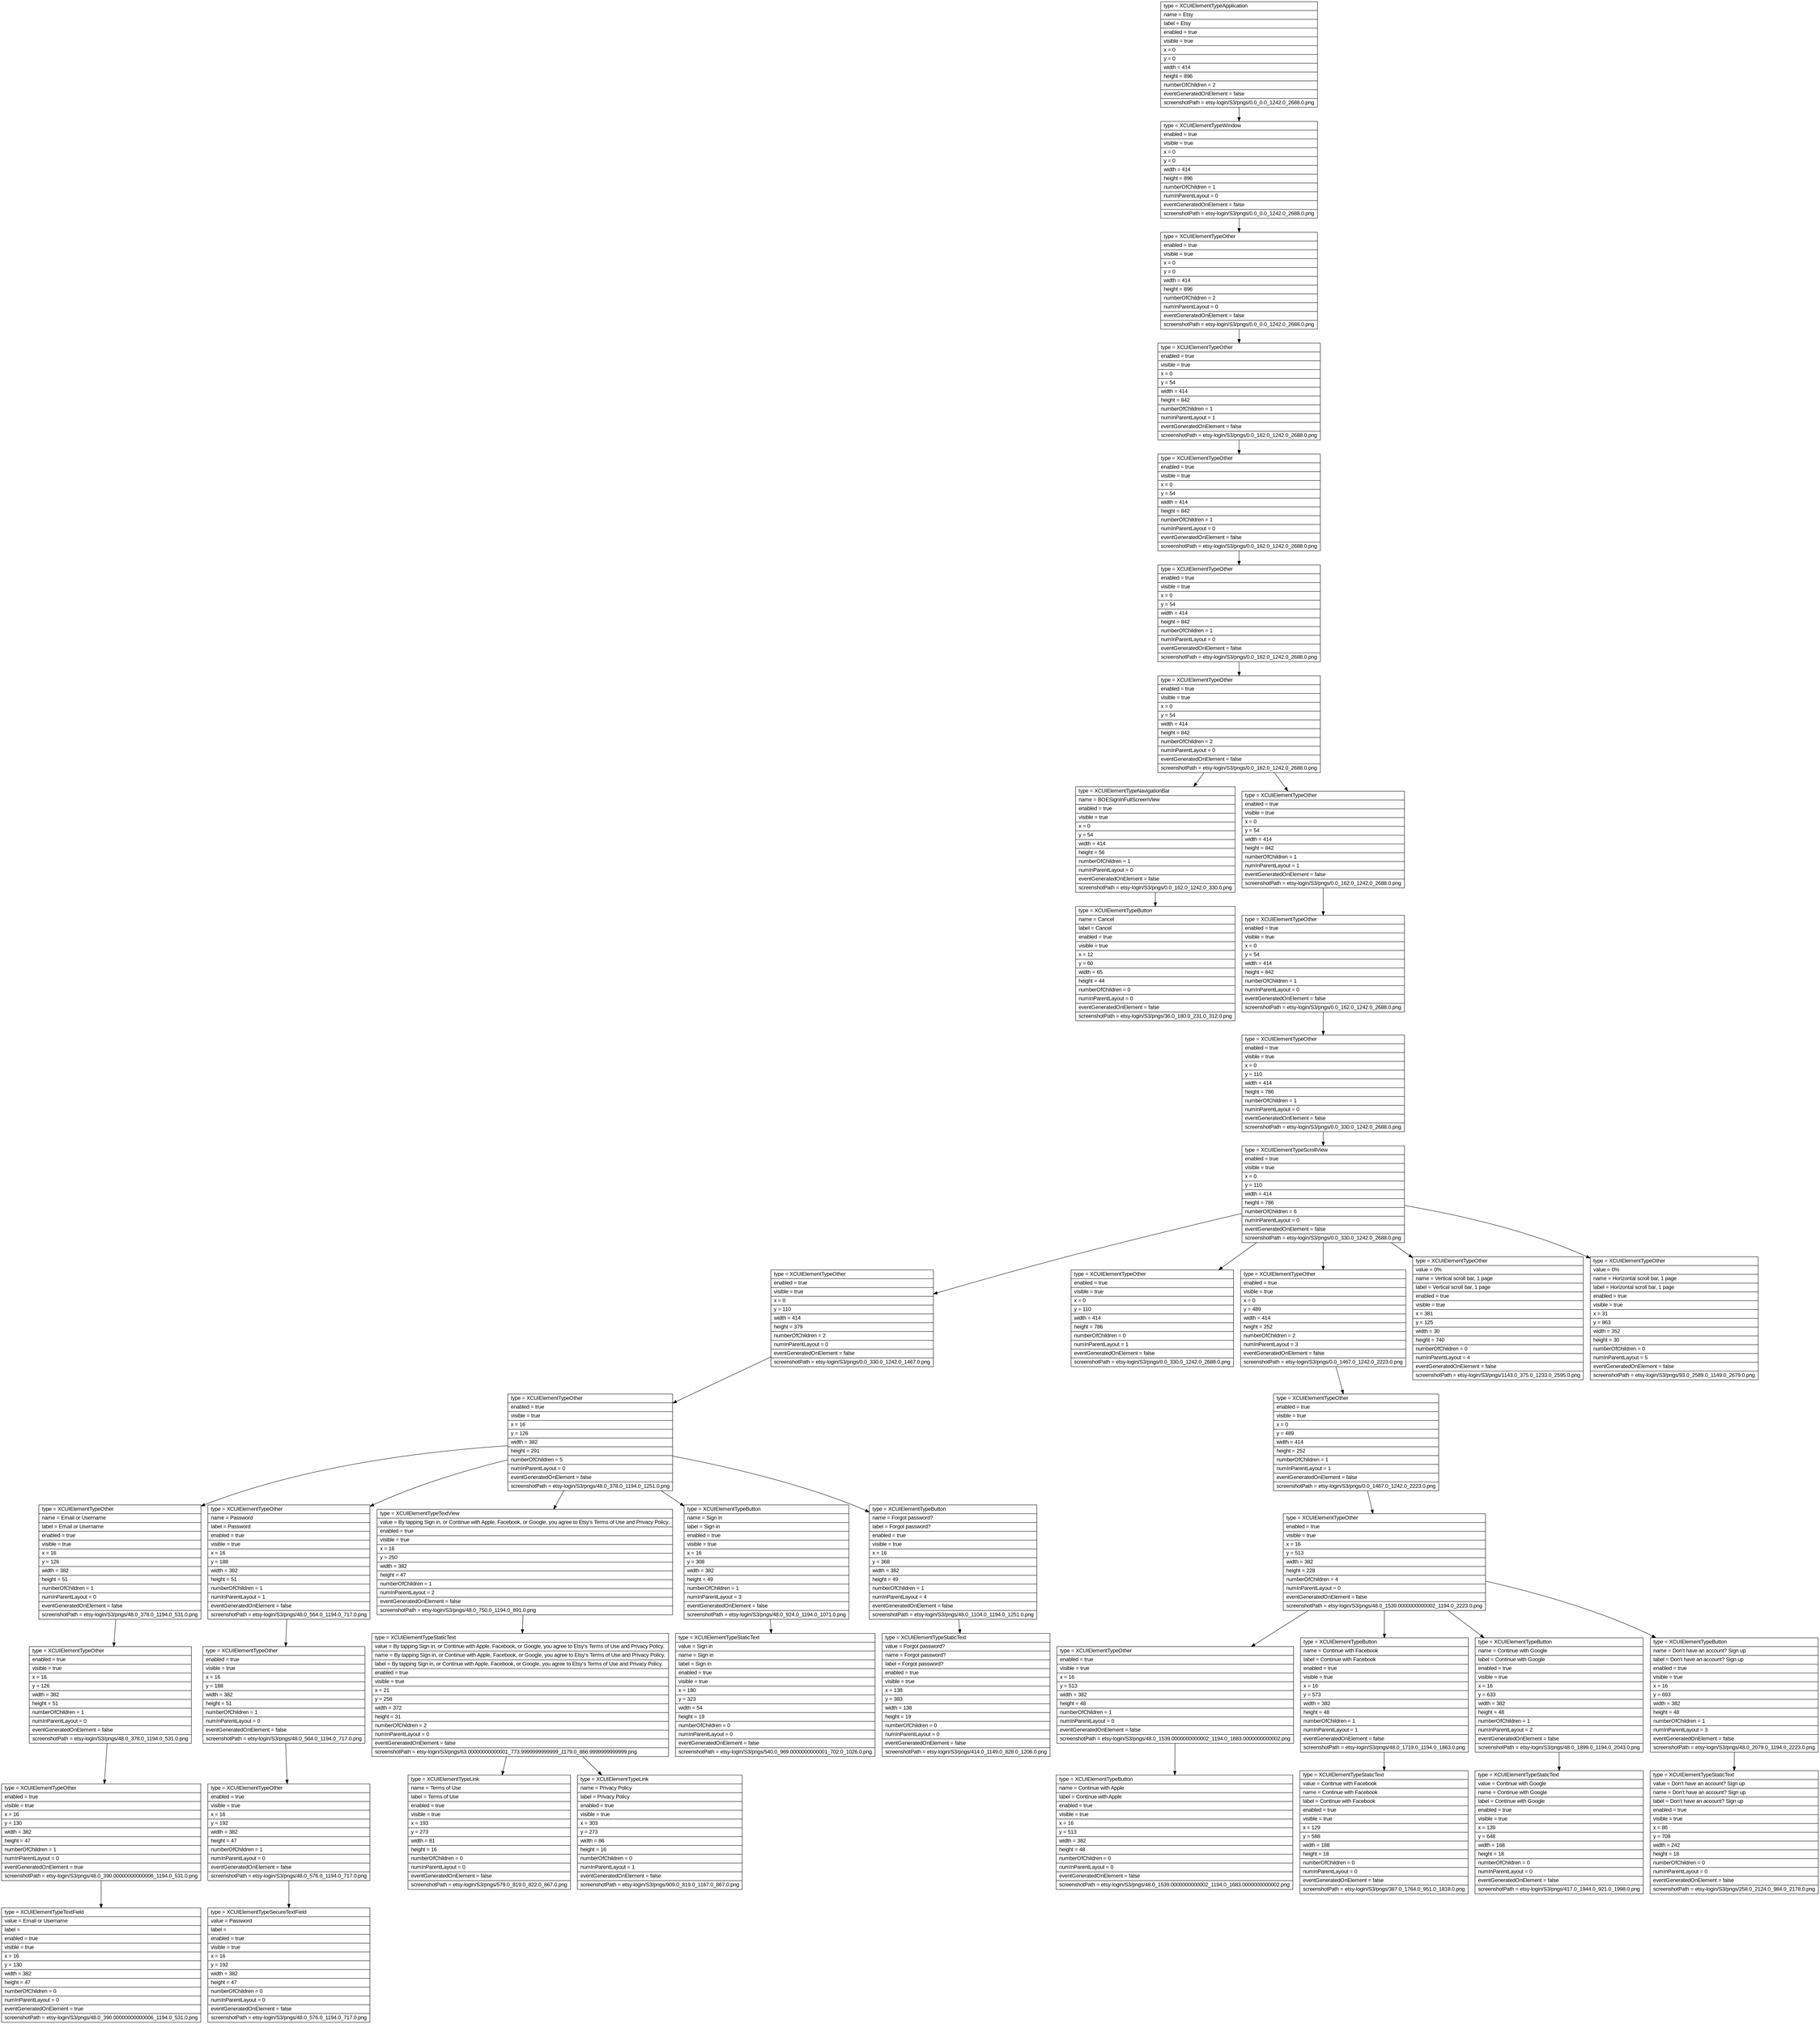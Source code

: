digraph Layout {

	node [shape=record fontname=Arial];

	0	[label="{type = XCUIElementTypeApplication\l|name = Etsy\l|label = Etsy\l|enabled = true\l|visible = true\l|x = 0\l|y = 0\l|width = 414\l|height = 896\l|numberOfChildren = 2\l|eventGeneratedOnElement = false \l|screenshotPath = etsy-login/S3/pngs/0.0_0.0_1242.0_2688.0.png\l}"]
	1	[label="{type = XCUIElementTypeWindow\l|enabled = true\l|visible = true\l|x = 0\l|y = 0\l|width = 414\l|height = 896\l|numberOfChildren = 1\l|numInParentLayout = 0\l|eventGeneratedOnElement = false \l|screenshotPath = etsy-login/S3/pngs/0.0_0.0_1242.0_2688.0.png\l}"]
	2	[label="{type = XCUIElementTypeOther\l|enabled = true\l|visible = true\l|x = 0\l|y = 0\l|width = 414\l|height = 896\l|numberOfChildren = 2\l|numInParentLayout = 0\l|eventGeneratedOnElement = false \l|screenshotPath = etsy-login/S3/pngs/0.0_0.0_1242.0_2688.0.png\l}"]
	3	[label="{type = XCUIElementTypeOther\l|enabled = true\l|visible = true\l|x = 0\l|y = 54\l|width = 414\l|height = 842\l|numberOfChildren = 1\l|numInParentLayout = 1\l|eventGeneratedOnElement = false \l|screenshotPath = etsy-login/S3/pngs/0.0_162.0_1242.0_2688.0.png\l}"]
	4	[label="{type = XCUIElementTypeOther\l|enabled = true\l|visible = true\l|x = 0\l|y = 54\l|width = 414\l|height = 842\l|numberOfChildren = 1\l|numInParentLayout = 0\l|eventGeneratedOnElement = false \l|screenshotPath = etsy-login/S3/pngs/0.0_162.0_1242.0_2688.0.png\l}"]
	5	[label="{type = XCUIElementTypeOther\l|enabled = true\l|visible = true\l|x = 0\l|y = 54\l|width = 414\l|height = 842\l|numberOfChildren = 1\l|numInParentLayout = 0\l|eventGeneratedOnElement = false \l|screenshotPath = etsy-login/S3/pngs/0.0_162.0_1242.0_2688.0.png\l}"]
	6	[label="{type = XCUIElementTypeOther\l|enabled = true\l|visible = true\l|x = 0\l|y = 54\l|width = 414\l|height = 842\l|numberOfChildren = 2\l|numInParentLayout = 0\l|eventGeneratedOnElement = false \l|screenshotPath = etsy-login/S3/pngs/0.0_162.0_1242.0_2688.0.png\l}"]
	7	[label="{type = XCUIElementTypeNavigationBar\l|name = BOESignInFullScreenView\l|enabled = true\l|visible = true\l|x = 0\l|y = 54\l|width = 414\l|height = 56\l|numberOfChildren = 1\l|numInParentLayout = 0\l|eventGeneratedOnElement = false \l|screenshotPath = etsy-login/S3/pngs/0.0_162.0_1242.0_330.0.png\l}"]
	8	[label="{type = XCUIElementTypeOther\l|enabled = true\l|visible = true\l|x = 0\l|y = 54\l|width = 414\l|height = 842\l|numberOfChildren = 1\l|numInParentLayout = 1\l|eventGeneratedOnElement = false \l|screenshotPath = etsy-login/S3/pngs/0.0_162.0_1242.0_2688.0.png\l}"]
	9	[label="{type = XCUIElementTypeButton\l|name = Cancel\l|label = Cancel\l|enabled = true\l|visible = true\l|x = 12\l|y = 60\l|width = 65\l|height = 44\l|numberOfChildren = 0\l|numInParentLayout = 0\l|eventGeneratedOnElement = false \l|screenshotPath = etsy-login/S3/pngs/36.0_180.0_231.0_312.0.png\l}"]
	10	[label="{type = XCUIElementTypeOther\l|enabled = true\l|visible = true\l|x = 0\l|y = 54\l|width = 414\l|height = 842\l|numberOfChildren = 1\l|numInParentLayout = 0\l|eventGeneratedOnElement = false \l|screenshotPath = etsy-login/S3/pngs/0.0_162.0_1242.0_2688.0.png\l}"]
	11	[label="{type = XCUIElementTypeOther\l|enabled = true\l|visible = true\l|x = 0\l|y = 110\l|width = 414\l|height = 786\l|numberOfChildren = 1\l|numInParentLayout = 0\l|eventGeneratedOnElement = false \l|screenshotPath = etsy-login/S3/pngs/0.0_330.0_1242.0_2688.0.png\l}"]
	12	[label="{type = XCUIElementTypeScrollView\l|enabled = true\l|visible = true\l|x = 0\l|y = 110\l|width = 414\l|height = 786\l|numberOfChildren = 6\l|numInParentLayout = 0\l|eventGeneratedOnElement = false \l|screenshotPath = etsy-login/S3/pngs/0.0_330.0_1242.0_2688.0.png\l}"]
	13	[label="{type = XCUIElementTypeOther\l|enabled = true\l|visible = true\l|x = 0\l|y = 110\l|width = 414\l|height = 379\l|numberOfChildren = 2\l|numInParentLayout = 0\l|eventGeneratedOnElement = false \l|screenshotPath = etsy-login/S3/pngs/0.0_330.0_1242.0_1467.0.png\l}"]
	14	[label="{type = XCUIElementTypeOther\l|enabled = true\l|visible = true\l|x = 0\l|y = 110\l|width = 414\l|height = 786\l|numberOfChildren = 0\l|numInParentLayout = 1\l|eventGeneratedOnElement = false \l|screenshotPath = etsy-login/S3/pngs/0.0_330.0_1242.0_2688.0.png\l}"]
	15	[label="{type = XCUIElementTypeOther\l|enabled = true\l|visible = true\l|x = 0\l|y = 489\l|width = 414\l|height = 252\l|numberOfChildren = 2\l|numInParentLayout = 3\l|eventGeneratedOnElement = false \l|screenshotPath = etsy-login/S3/pngs/0.0_1467.0_1242.0_2223.0.png\l}"]
	16	[label="{type = XCUIElementTypeOther\l|value = 0%\l|name = Vertical scroll bar, 1 page\l|label = Vertical scroll bar, 1 page\l|enabled = true\l|visible = true\l|x = 381\l|y = 125\l|width = 30\l|height = 740\l|numberOfChildren = 0\l|numInParentLayout = 4\l|eventGeneratedOnElement = false \l|screenshotPath = etsy-login/S3/pngs/1143.0_375.0_1233.0_2595.0.png\l}"]
	17	[label="{type = XCUIElementTypeOther\l|value = 0%\l|name = Horizontal scroll bar, 1 page\l|label = Horizontal scroll bar, 1 page\l|enabled = true\l|visible = true\l|x = 31\l|y = 863\l|width = 352\l|height = 30\l|numberOfChildren = 0\l|numInParentLayout = 5\l|eventGeneratedOnElement = false \l|screenshotPath = etsy-login/S3/pngs/93.0_2589.0_1149.0_2679.0.png\l}"]
	18	[label="{type = XCUIElementTypeOther\l|enabled = true\l|visible = true\l|x = 16\l|y = 126\l|width = 382\l|height = 291\l|numberOfChildren = 5\l|numInParentLayout = 0\l|eventGeneratedOnElement = false \l|screenshotPath = etsy-login/S3/pngs/48.0_378.0_1194.0_1251.0.png\l}"]
	19	[label="{type = XCUIElementTypeOther\l|enabled = true\l|visible = true\l|x = 0\l|y = 489\l|width = 414\l|height = 252\l|numberOfChildren = 1\l|numInParentLayout = 1\l|eventGeneratedOnElement = false \l|screenshotPath = etsy-login/S3/pngs/0.0_1467.0_1242.0_2223.0.png\l}"]
	20	[label="{type = XCUIElementTypeOther\l|name = Email or Username\l|label = Email or Username\l|enabled = true\l|visible = true\l|x = 16\l|y = 126\l|width = 382\l|height = 51\l|numberOfChildren = 1\l|numInParentLayout = 0\l|eventGeneratedOnElement = false \l|screenshotPath = etsy-login/S3/pngs/48.0_378.0_1194.0_531.0.png\l}"]
	21	[label="{type = XCUIElementTypeOther\l|name = Password\l|label = Password\l|enabled = true\l|visible = true\l|x = 16\l|y = 188\l|width = 382\l|height = 51\l|numberOfChildren = 1\l|numInParentLayout = 1\l|eventGeneratedOnElement = false \l|screenshotPath = etsy-login/S3/pngs/48.0_564.0_1194.0_717.0.png\l}"]
	22	[label="{type = XCUIElementTypeTextView\l|value = By tapping Sign in, or Continue with Apple, Facebook, or Google, you agree to Etsy's Terms of Use and Privacy Policy.\l|enabled = true\l|visible = true\l|x = 16\l|y = 250\l|width = 382\l|height = 47\l|numberOfChildren = 1\l|numInParentLayout = 2\l|eventGeneratedOnElement = false \l|screenshotPath = etsy-login/S3/pngs/48.0_750.0_1194.0_891.0.png\l}"]
	23	[label="{type = XCUIElementTypeButton\l|name = Sign in\l|label = Sign in\l|enabled = true\l|visible = true\l|x = 16\l|y = 308\l|width = 382\l|height = 49\l|numberOfChildren = 1\l|numInParentLayout = 3\l|eventGeneratedOnElement = false \l|screenshotPath = etsy-login/S3/pngs/48.0_924.0_1194.0_1071.0.png\l}"]
	24	[label="{type = XCUIElementTypeButton\l|name = Forgot password?\l|label = Forgot password?\l|enabled = true\l|visible = true\l|x = 16\l|y = 368\l|width = 382\l|height = 49\l|numberOfChildren = 1\l|numInParentLayout = 4\l|eventGeneratedOnElement = false \l|screenshotPath = etsy-login/S3/pngs/48.0_1104.0_1194.0_1251.0.png\l}"]
	25	[label="{type = XCUIElementTypeOther\l|enabled = true\l|visible = true\l|x = 16\l|y = 513\l|width = 382\l|height = 228\l|numberOfChildren = 4\l|numInParentLayout = 0\l|eventGeneratedOnElement = false \l|screenshotPath = etsy-login/S3/pngs/48.0_1539.0000000000002_1194.0_2223.0.png\l}"]
	26	[label="{type = XCUIElementTypeOther\l|enabled = true\l|visible = true\l|x = 16\l|y = 126\l|width = 382\l|height = 51\l|numberOfChildren = 1\l|numInParentLayout = 0\l|eventGeneratedOnElement = false \l|screenshotPath = etsy-login/S3/pngs/48.0_378.0_1194.0_531.0.png\l}"]
	27	[label="{type = XCUIElementTypeOther\l|enabled = true\l|visible = true\l|x = 16\l|y = 188\l|width = 382\l|height = 51\l|numberOfChildren = 1\l|numInParentLayout = 0\l|eventGeneratedOnElement = false \l|screenshotPath = etsy-login/S3/pngs/48.0_564.0_1194.0_717.0.png\l}"]
	28	[label="{type = XCUIElementTypeStaticText\l|value = By tapping Sign in, or Continue with Apple, Facebook, or Google, you agree to Etsy's Terms of Use and Privacy Policy.\l|name = By tapping Sign in, or Continue with Apple, Facebook, or Google, you agree to Etsy's Terms of Use and Privacy Policy.\l|label = By tapping Sign in, or Continue with Apple, Facebook, or Google, you agree to Etsy's Terms of Use and Privacy Policy.\l|enabled = true\l|visible = true\l|x = 21\l|y = 258\l|width = 372\l|height = 31\l|numberOfChildren = 2\l|numInParentLayout = 0\l|eventGeneratedOnElement = false \l|screenshotPath = etsy-login/S3/pngs/63.00000000000001_773.9999999999999_1179.0_866.9999999999999.png\l}"]
	29	[label="{type = XCUIElementTypeStaticText\l|value = Sign in\l|name = Sign in\l|label = Sign in\l|enabled = true\l|visible = true\l|x = 180\l|y = 323\l|width = 54\l|height = 19\l|numberOfChildren = 0\l|numInParentLayout = 0\l|eventGeneratedOnElement = false \l|screenshotPath = etsy-login/S3/pngs/540.0_969.0000000000001_702.0_1026.0.png\l}"]
	30	[label="{type = XCUIElementTypeStaticText\l|value = Forgot password?\l|name = Forgot password?\l|label = Forgot password?\l|enabled = true\l|visible = true\l|x = 138\l|y = 383\l|width = 138\l|height = 19\l|numberOfChildren = 0\l|numInParentLayout = 0\l|eventGeneratedOnElement = false \l|screenshotPath = etsy-login/S3/pngs/414.0_1149.0_828.0_1206.0.png\l}"]
	31	[label="{type = XCUIElementTypeOther\l|enabled = true\l|visible = true\l|x = 16\l|y = 513\l|width = 382\l|height = 48\l|numberOfChildren = 1\l|numInParentLayout = 0\l|eventGeneratedOnElement = false \l|screenshotPath = etsy-login/S3/pngs/48.0_1539.0000000000002_1194.0_1683.0000000000002.png\l}"]
	32	[label="{type = XCUIElementTypeButton\l|name = Continue with Facebook\l|label = Continue with Facebook\l|enabled = true\l|visible = true\l|x = 16\l|y = 573\l|width = 382\l|height = 48\l|numberOfChildren = 1\l|numInParentLayout = 1\l|eventGeneratedOnElement = false \l|screenshotPath = etsy-login/S3/pngs/48.0_1719.0_1194.0_1863.0.png\l}"]
	33	[label="{type = XCUIElementTypeButton\l|name = Continue with Google\l|label = Continue with Google\l|enabled = true\l|visible = true\l|x = 16\l|y = 633\l|width = 382\l|height = 48\l|numberOfChildren = 1\l|numInParentLayout = 2\l|eventGeneratedOnElement = false \l|screenshotPath = etsy-login/S3/pngs/48.0_1899.0_1194.0_2043.0.png\l}"]
	34	[label="{type = XCUIElementTypeButton\l|name = Don't have an account? Sign up\l|label = Don't have an account? Sign up\l|enabled = true\l|visible = true\l|x = 16\l|y = 693\l|width = 382\l|height = 48\l|numberOfChildren = 1\l|numInParentLayout = 3\l|eventGeneratedOnElement = false \l|screenshotPath = etsy-login/S3/pngs/48.0_2079.0_1194.0_2223.0.png\l}"]
	35	[label="{type = XCUIElementTypeOther\l|enabled = true\l|visible = true\l|x = 16\l|y = 130\l|width = 382\l|height = 47\l|numberOfChildren = 1\l|numInParentLayout = 0\l|eventGeneratedOnElement = true \l|screenshotPath = etsy-login/S3/pngs/48.0_390.00000000000006_1194.0_531.0.png\l}"]
	36	[label="{type = XCUIElementTypeOther\l|enabled = true\l|visible = true\l|x = 16\l|y = 192\l|width = 382\l|height = 47\l|numberOfChildren = 1\l|numInParentLayout = 0\l|eventGeneratedOnElement = false \l|screenshotPath = etsy-login/S3/pngs/48.0_576.0_1194.0_717.0.png\l}"]
	37	[label="{type = XCUIElementTypeLink\l|name = Terms of Use\l|label = Terms of Use\l|enabled = true\l|visible = true\l|x = 193\l|y = 273\l|width = 81\l|height = 16\l|numberOfChildren = 0\l|numInParentLayout = 0\l|eventGeneratedOnElement = false \l|screenshotPath = etsy-login/S3/pngs/579.0_819.0_822.0_867.0.png\l}"]
	38	[label="{type = XCUIElementTypeLink\l|name = Privacy Policy\l|label = Privacy Policy\l|enabled = true\l|visible = true\l|x = 303\l|y = 273\l|width = 86\l|height = 16\l|numberOfChildren = 0\l|numInParentLayout = 1\l|eventGeneratedOnElement = false \l|screenshotPath = etsy-login/S3/pngs/909.0_819.0_1167.0_867.0.png\l}"]
	39	[label="{type = XCUIElementTypeButton\l|name = Continue with Apple\l|label = Continue with Apple\l|enabled = true\l|visible = true\l|x = 16\l|y = 513\l|width = 382\l|height = 48\l|numberOfChildren = 0\l|numInParentLayout = 0\l|eventGeneratedOnElement = false \l|screenshotPath = etsy-login/S3/pngs/48.0_1539.0000000000002_1194.0_1683.0000000000002.png\l}"]
	40	[label="{type = XCUIElementTypeStaticText\l|value = Continue with Facebook\l|name = Continue with Facebook\l|label = Continue with Facebook\l|enabled = true\l|visible = true\l|x = 129\l|y = 588\l|width = 188\l|height = 18\l|numberOfChildren = 0\l|numInParentLayout = 0\l|eventGeneratedOnElement = false \l|screenshotPath = etsy-login/S3/pngs/387.0_1764.0_951.0_1818.0.png\l}"]
	41	[label="{type = XCUIElementTypeStaticText\l|value = Continue with Google\l|name = Continue with Google\l|label = Continue with Google\l|enabled = true\l|visible = true\l|x = 139\l|y = 648\l|width = 168\l|height = 18\l|numberOfChildren = 0\l|numInParentLayout = 0\l|eventGeneratedOnElement = false \l|screenshotPath = etsy-login/S3/pngs/417.0_1944.0_921.0_1998.0.png\l}"]
	42	[label="{type = XCUIElementTypeStaticText\l|value = Don't have an account? Sign up\l|name = Don't have an account? Sign up\l|label = Don't have an account? Sign up\l|enabled = true\l|visible = true\l|x = 86\l|y = 708\l|width = 242\l|height = 18\l|numberOfChildren = 0\l|numInParentLayout = 0\l|eventGeneratedOnElement = false \l|screenshotPath = etsy-login/S3/pngs/258.0_2124.0_984.0_2178.0.png\l}"]
	43	[label="{type = XCUIElementTypeTextField\l|value = Email or Username\l|label = \l|enabled = true\l|visible = true\l|x = 16\l|y = 130\l|width = 382\l|height = 47\l|numberOfChildren = 0\l|numInParentLayout = 0\l|eventGeneratedOnElement = true \l|screenshotPath = etsy-login/S3/pngs/48.0_390.00000000000006_1194.0_531.0.png\l}"]
	44	[label="{type = XCUIElementTypeSecureTextField\l|value = Password\l|label = \l|enabled = true\l|visible = true\l|x = 16\l|y = 192\l|width = 382\l|height = 47\l|numberOfChildren = 0\l|numInParentLayout = 0\l|eventGeneratedOnElement = false \l|screenshotPath = etsy-login/S3/pngs/48.0_576.0_1194.0_717.0.png\l}"]


	0 -> 1
	1 -> 2
	2 -> 3
	3 -> 4
	4 -> 5
	5 -> 6
	6 -> 7
	6 -> 8
	7 -> 9
	8 -> 10
	10 -> 11
	11 -> 12
	12 -> 13
	12 -> 14
	12 -> 15
	12 -> 16
	12 -> 17
	13 -> 18
	15 -> 19
	18 -> 20
	18 -> 21
	18 -> 22
	18 -> 23
	18 -> 24
	19 -> 25
	20 -> 26
	21 -> 27
	22 -> 28
	23 -> 29
	24 -> 30
	25 -> 31
	25 -> 32
	25 -> 33
	25 -> 34
	26 -> 35
	27 -> 36
	28 -> 37
	28 -> 38
	31 -> 39
	32 -> 40
	33 -> 41
	34 -> 42
	35 -> 43
	36 -> 44


}